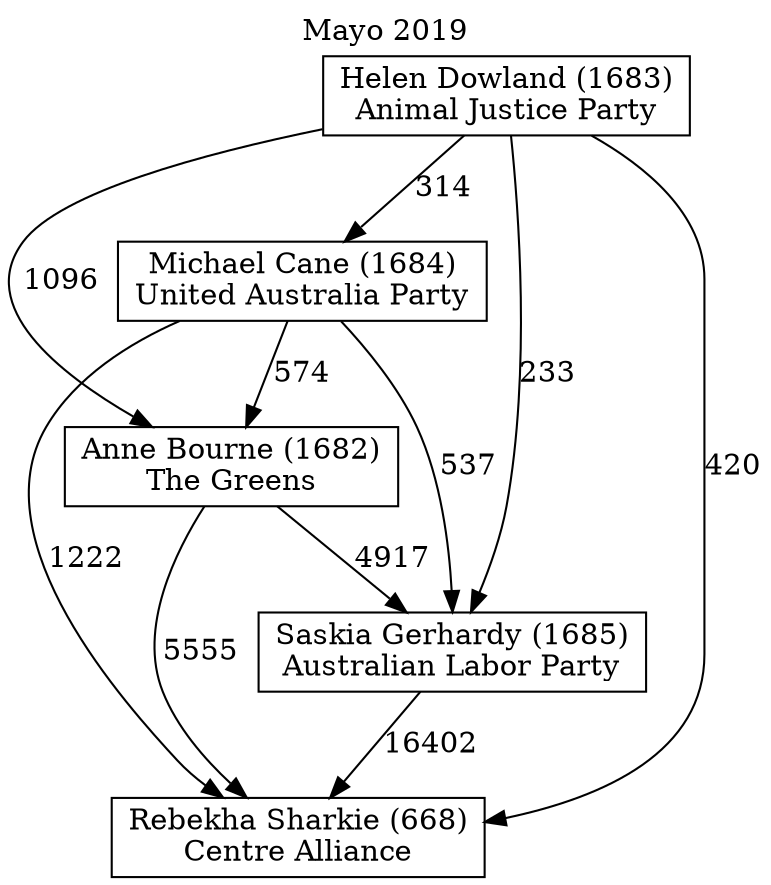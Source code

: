 // House preference flow
digraph "Rebekha Sharkie (668)_Mayo_2019" {
	graph [label="Mayo 2019" labelloc=t mclimit=10]
	node [shape=box]
	"Rebekha Sharkie (668)" [label="Rebekha Sharkie (668)
Centre Alliance"]
	"Saskia Gerhardy (1685)" [label="Saskia Gerhardy (1685)
Australian Labor Party"]
	"Anne Bourne (1682)" [label="Anne Bourne (1682)
The Greens"]
	"Michael Cane (1684)" [label="Michael Cane (1684)
United Australia Party"]
	"Helen Dowland (1683)" [label="Helen Dowland (1683)
Animal Justice Party"]
	"Saskia Gerhardy (1685)" -> "Rebekha Sharkie (668)" [label=16402]
	"Anne Bourne (1682)" -> "Saskia Gerhardy (1685)" [label=4917]
	"Michael Cane (1684)" -> "Anne Bourne (1682)" [label=574]
	"Helen Dowland (1683)" -> "Michael Cane (1684)" [label=314]
	"Anne Bourne (1682)" -> "Rebekha Sharkie (668)" [label=5555]
	"Michael Cane (1684)" -> "Rebekha Sharkie (668)" [label=1222]
	"Helen Dowland (1683)" -> "Rebekha Sharkie (668)" [label=420]
	"Helen Dowland (1683)" -> "Anne Bourne (1682)" [label=1096]
	"Michael Cane (1684)" -> "Saskia Gerhardy (1685)" [label=537]
	"Helen Dowland (1683)" -> "Saskia Gerhardy (1685)" [label=233]
}

